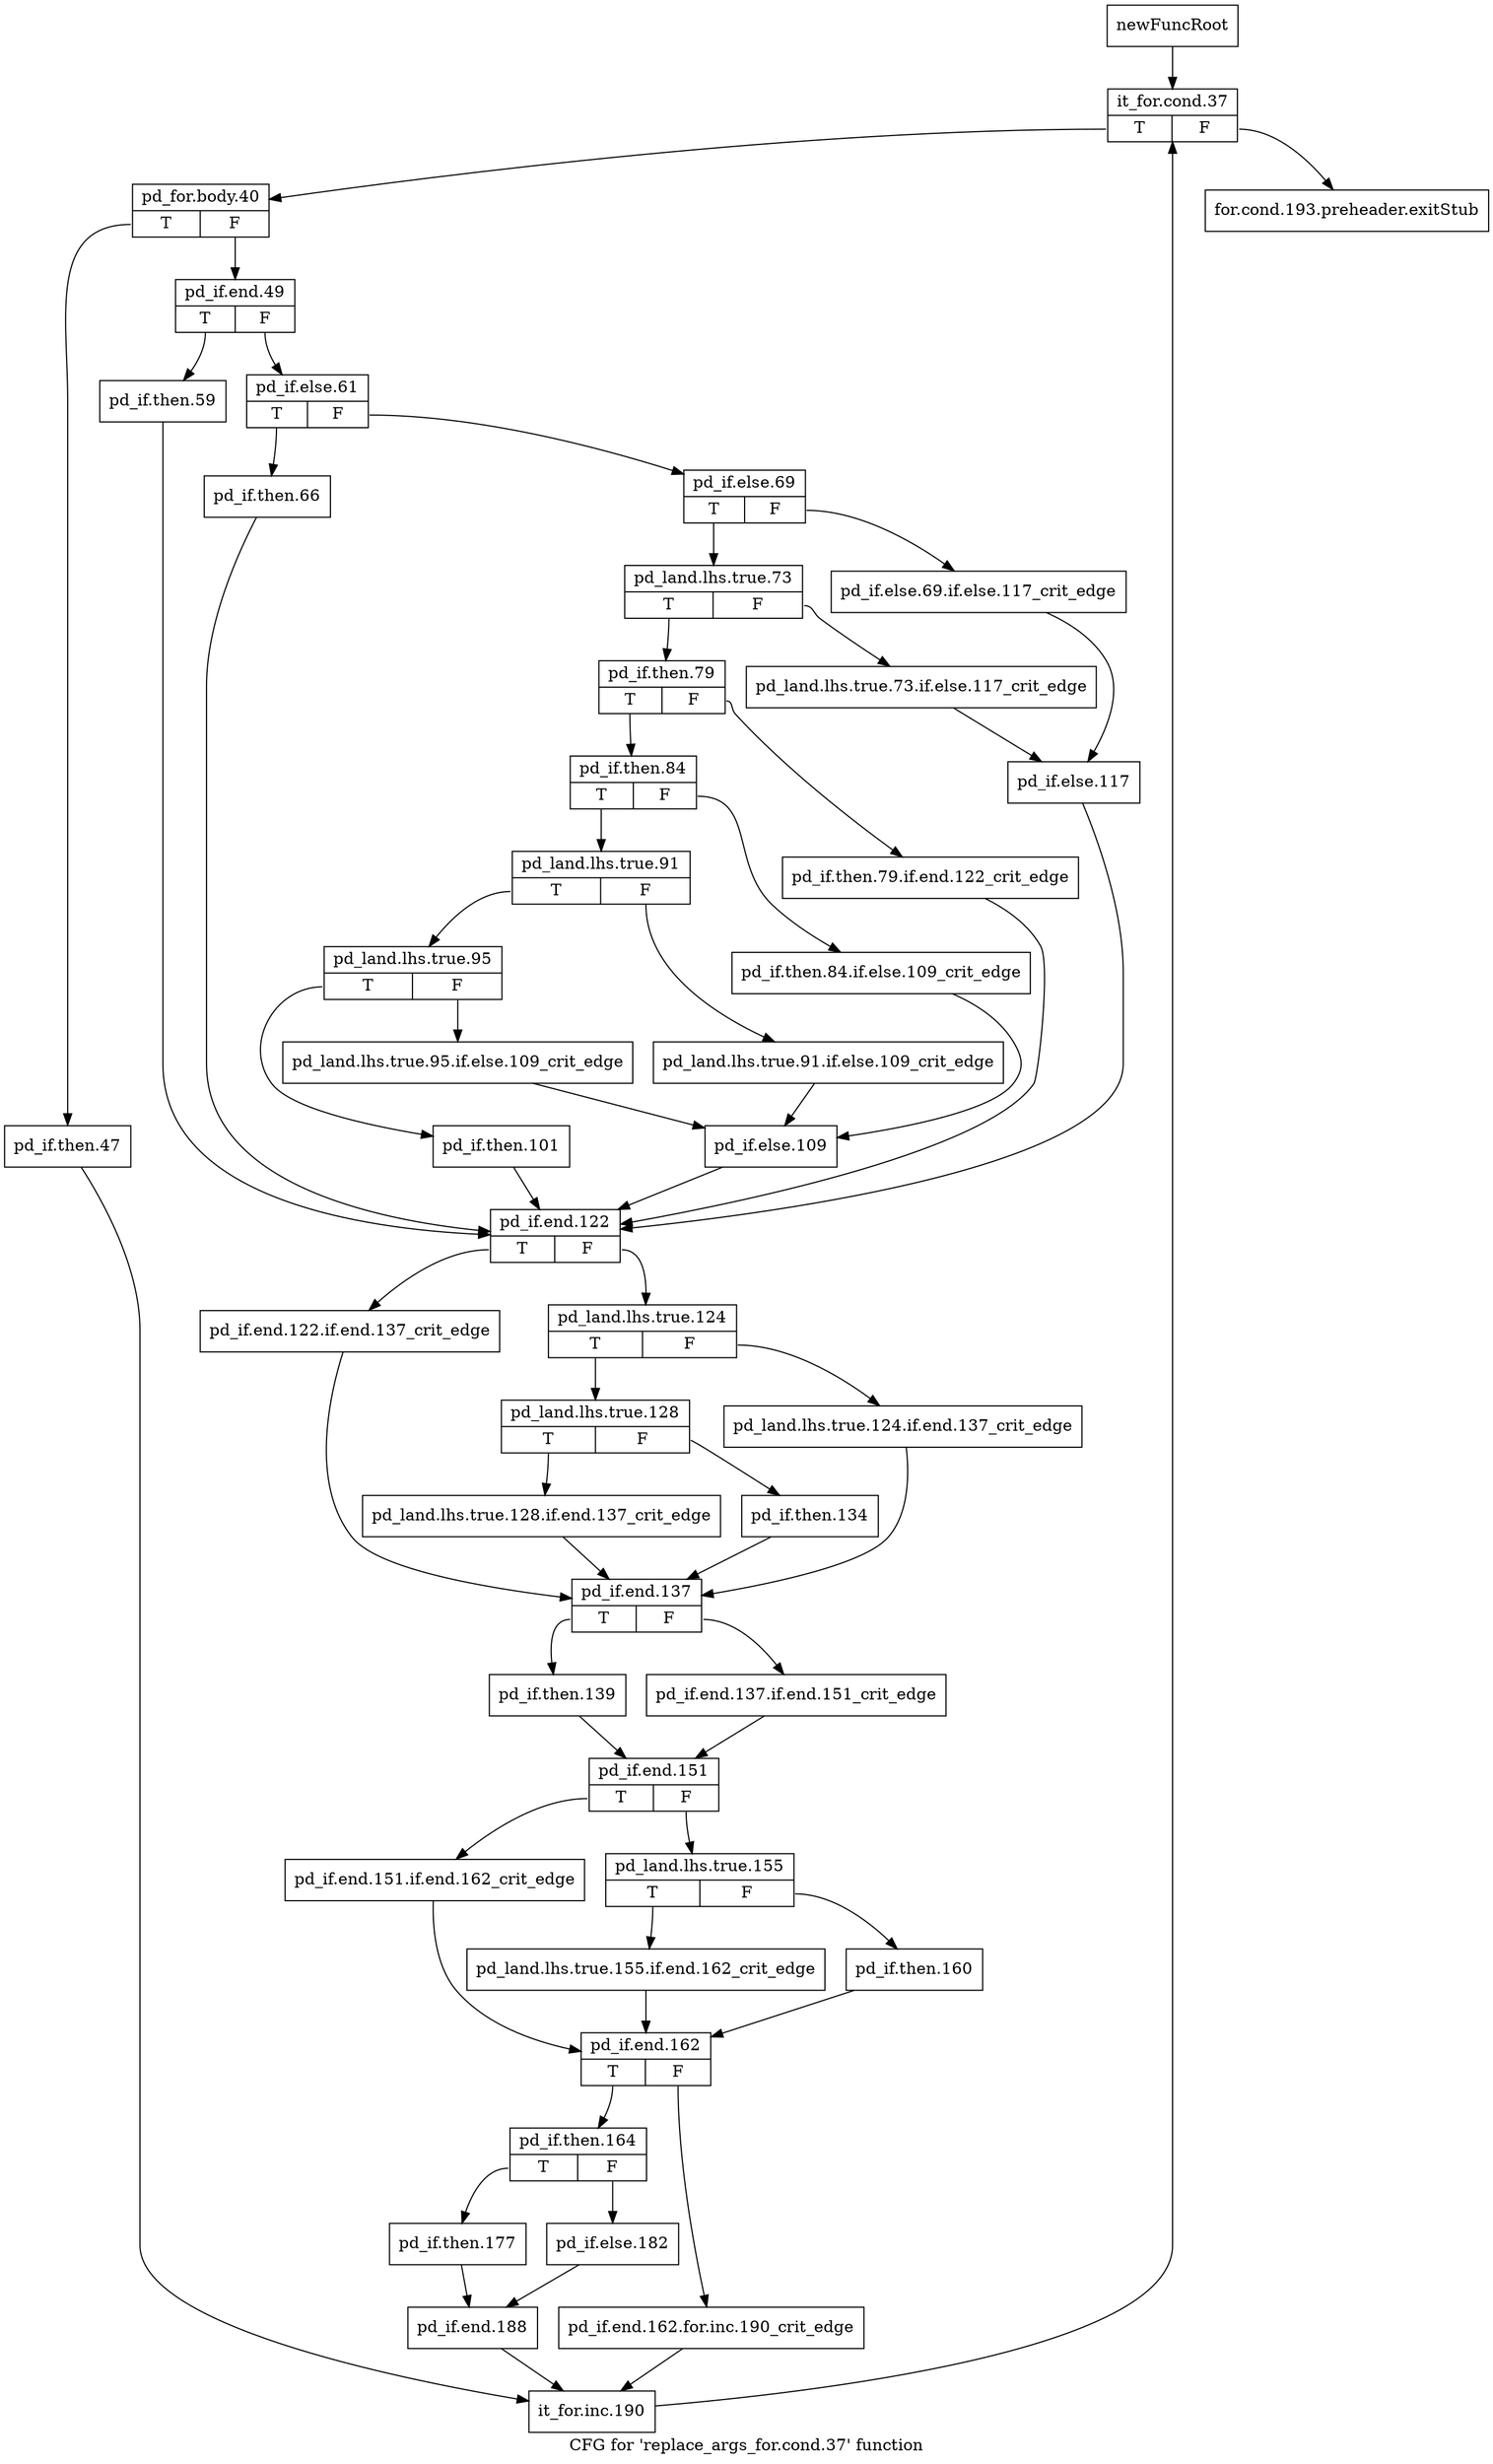 digraph "CFG for 'replace_args_for.cond.37' function" {
	label="CFG for 'replace_args_for.cond.37' function";

	Node0xa268920 [shape=record,label="{newFuncRoot}"];
	Node0xa268920 -> Node0xa2689c0;
	Node0xa268970 [shape=record,label="{for.cond.193.preheader.exitStub}"];
	Node0xa2689c0 [shape=record,label="{it_for.cond.37|{<s0>T|<s1>F}}"];
	Node0xa2689c0:s0 -> Node0xa268a10;
	Node0xa2689c0:s1 -> Node0xa268970;
	Node0xa268a10 [shape=record,label="{pd_for.body.40|{<s0>T|<s1>F}}"];
	Node0xa268a10:s0 -> Node0xa2696e0;
	Node0xa268a10:s1 -> Node0xa268a60;
	Node0xa268a60 [shape=record,label="{pd_if.end.49|{<s0>T|<s1>F}}"];
	Node0xa268a60:s0 -> Node0xa269000;
	Node0xa268a60:s1 -> Node0xa268ab0;
	Node0xa268ab0 [shape=record,label="{pd_if.else.61|{<s0>T|<s1>F}}"];
	Node0xa268ab0:s0 -> Node0xa268fb0;
	Node0xa268ab0:s1 -> Node0xa268b00;
	Node0xa268b00 [shape=record,label="{pd_if.else.69|{<s0>T|<s1>F}}"];
	Node0xa268b00:s0 -> Node0xa268ba0;
	Node0xa268b00:s1 -> Node0xa268b50;
	Node0xa268b50 [shape=record,label="{pd_if.else.69.if.else.117_crit_edge}"];
	Node0xa268b50 -> Node0xa268c40;
	Node0xa268ba0 [shape=record,label="{pd_land.lhs.true.73|{<s0>T|<s1>F}}"];
	Node0xa268ba0:s0 -> Node0xa268c90;
	Node0xa268ba0:s1 -> Node0xa268bf0;
	Node0xa268bf0 [shape=record,label="{pd_land.lhs.true.73.if.else.117_crit_edge}"];
	Node0xa268bf0 -> Node0xa268c40;
	Node0xa268c40 [shape=record,label="{pd_if.else.117}"];
	Node0xa268c40 -> Node0xa269050;
	Node0xa268c90 [shape=record,label="{pd_if.then.79|{<s0>T|<s1>F}}"];
	Node0xa268c90:s0 -> Node0xa268d30;
	Node0xa268c90:s1 -> Node0xa268ce0;
	Node0xa268ce0 [shape=record,label="{pd_if.then.79.if.end.122_crit_edge}"];
	Node0xa268ce0 -> Node0xa269050;
	Node0xa268d30 [shape=record,label="{pd_if.then.84|{<s0>T|<s1>F}}"];
	Node0xa268d30:s0 -> Node0xa268dd0;
	Node0xa268d30:s1 -> Node0xa268d80;
	Node0xa268d80 [shape=record,label="{pd_if.then.84.if.else.109_crit_edge}"];
	Node0xa268d80 -> Node0xa268f10;
	Node0xa268dd0 [shape=record,label="{pd_land.lhs.true.91|{<s0>T|<s1>F}}"];
	Node0xa268dd0:s0 -> Node0xa268e70;
	Node0xa268dd0:s1 -> Node0xa268e20;
	Node0xa268e20 [shape=record,label="{pd_land.lhs.true.91.if.else.109_crit_edge}"];
	Node0xa268e20 -> Node0xa268f10;
	Node0xa268e70 [shape=record,label="{pd_land.lhs.true.95|{<s0>T|<s1>F}}"];
	Node0xa268e70:s0 -> Node0xa268f60;
	Node0xa268e70:s1 -> Node0xa268ec0;
	Node0xa268ec0 [shape=record,label="{pd_land.lhs.true.95.if.else.109_crit_edge}"];
	Node0xa268ec0 -> Node0xa268f10;
	Node0xa268f10 [shape=record,label="{pd_if.else.109}"];
	Node0xa268f10 -> Node0xa269050;
	Node0xa268f60 [shape=record,label="{pd_if.then.101}"];
	Node0xa268f60 -> Node0xa269050;
	Node0xa268fb0 [shape=record,label="{pd_if.then.66}"];
	Node0xa268fb0 -> Node0xa269050;
	Node0xa269000 [shape=record,label="{pd_if.then.59}"];
	Node0xa269000 -> Node0xa269050;
	Node0xa269050 [shape=record,label="{pd_if.end.122|{<s0>T|<s1>F}}"];
	Node0xa269050:s0 -> Node0xa269230;
	Node0xa269050:s1 -> Node0xa2690a0;
	Node0xa2690a0 [shape=record,label="{pd_land.lhs.true.124|{<s0>T|<s1>F}}"];
	Node0xa2690a0:s0 -> Node0xa269140;
	Node0xa2690a0:s1 -> Node0xa2690f0;
	Node0xa2690f0 [shape=record,label="{pd_land.lhs.true.124.if.end.137_crit_edge}"];
	Node0xa2690f0 -> Node0xa269280;
	Node0xa269140 [shape=record,label="{pd_land.lhs.true.128|{<s0>T|<s1>F}}"];
	Node0xa269140:s0 -> Node0xa2691e0;
	Node0xa269140:s1 -> Node0xa269190;
	Node0xa269190 [shape=record,label="{pd_if.then.134}"];
	Node0xa269190 -> Node0xa269280;
	Node0xa2691e0 [shape=record,label="{pd_land.lhs.true.128.if.end.137_crit_edge}"];
	Node0xa2691e0 -> Node0xa269280;
	Node0xa269230 [shape=record,label="{pd_if.end.122.if.end.137_crit_edge}"];
	Node0xa269230 -> Node0xa269280;
	Node0xa269280 [shape=record,label="{pd_if.end.137|{<s0>T|<s1>F}}"];
	Node0xa269280:s0 -> Node0xa269320;
	Node0xa269280:s1 -> Node0xa2692d0;
	Node0xa2692d0 [shape=record,label="{pd_if.end.137.if.end.151_crit_edge}"];
	Node0xa2692d0 -> Node0xa269370;
	Node0xa269320 [shape=record,label="{pd_if.then.139}"];
	Node0xa269320 -> Node0xa269370;
	Node0xa269370 [shape=record,label="{pd_if.end.151|{<s0>T|<s1>F}}"];
	Node0xa269370:s0 -> Node0xa2694b0;
	Node0xa269370:s1 -> Node0xa2693c0;
	Node0xa2693c0 [shape=record,label="{pd_land.lhs.true.155|{<s0>T|<s1>F}}"];
	Node0xa2693c0:s0 -> Node0xa269460;
	Node0xa2693c0:s1 -> Node0xa269410;
	Node0xa269410 [shape=record,label="{pd_if.then.160}"];
	Node0xa269410 -> Node0xa269500;
	Node0xa269460 [shape=record,label="{pd_land.lhs.true.155.if.end.162_crit_edge}"];
	Node0xa269460 -> Node0xa269500;
	Node0xa2694b0 [shape=record,label="{pd_if.end.151.if.end.162_crit_edge}"];
	Node0xa2694b0 -> Node0xa269500;
	Node0xa269500 [shape=record,label="{pd_if.end.162|{<s0>T|<s1>F}}"];
	Node0xa269500:s0 -> Node0xa2695a0;
	Node0xa269500:s1 -> Node0xa269550;
	Node0xa269550 [shape=record,label="{pd_if.end.162.for.inc.190_crit_edge}"];
	Node0xa269550 -> Node0xa269730;
	Node0xa2695a0 [shape=record,label="{pd_if.then.164|{<s0>T|<s1>F}}"];
	Node0xa2695a0:s0 -> Node0xa269640;
	Node0xa2695a0:s1 -> Node0xa2695f0;
	Node0xa2695f0 [shape=record,label="{pd_if.else.182}"];
	Node0xa2695f0 -> Node0xa269690;
	Node0xa269640 [shape=record,label="{pd_if.then.177}"];
	Node0xa269640 -> Node0xa269690;
	Node0xa269690 [shape=record,label="{pd_if.end.188}"];
	Node0xa269690 -> Node0xa269730;
	Node0xa2696e0 [shape=record,label="{pd_if.then.47}"];
	Node0xa2696e0 -> Node0xa269730;
	Node0xa269730 [shape=record,label="{it_for.inc.190}"];
	Node0xa269730 -> Node0xa2689c0;
}
